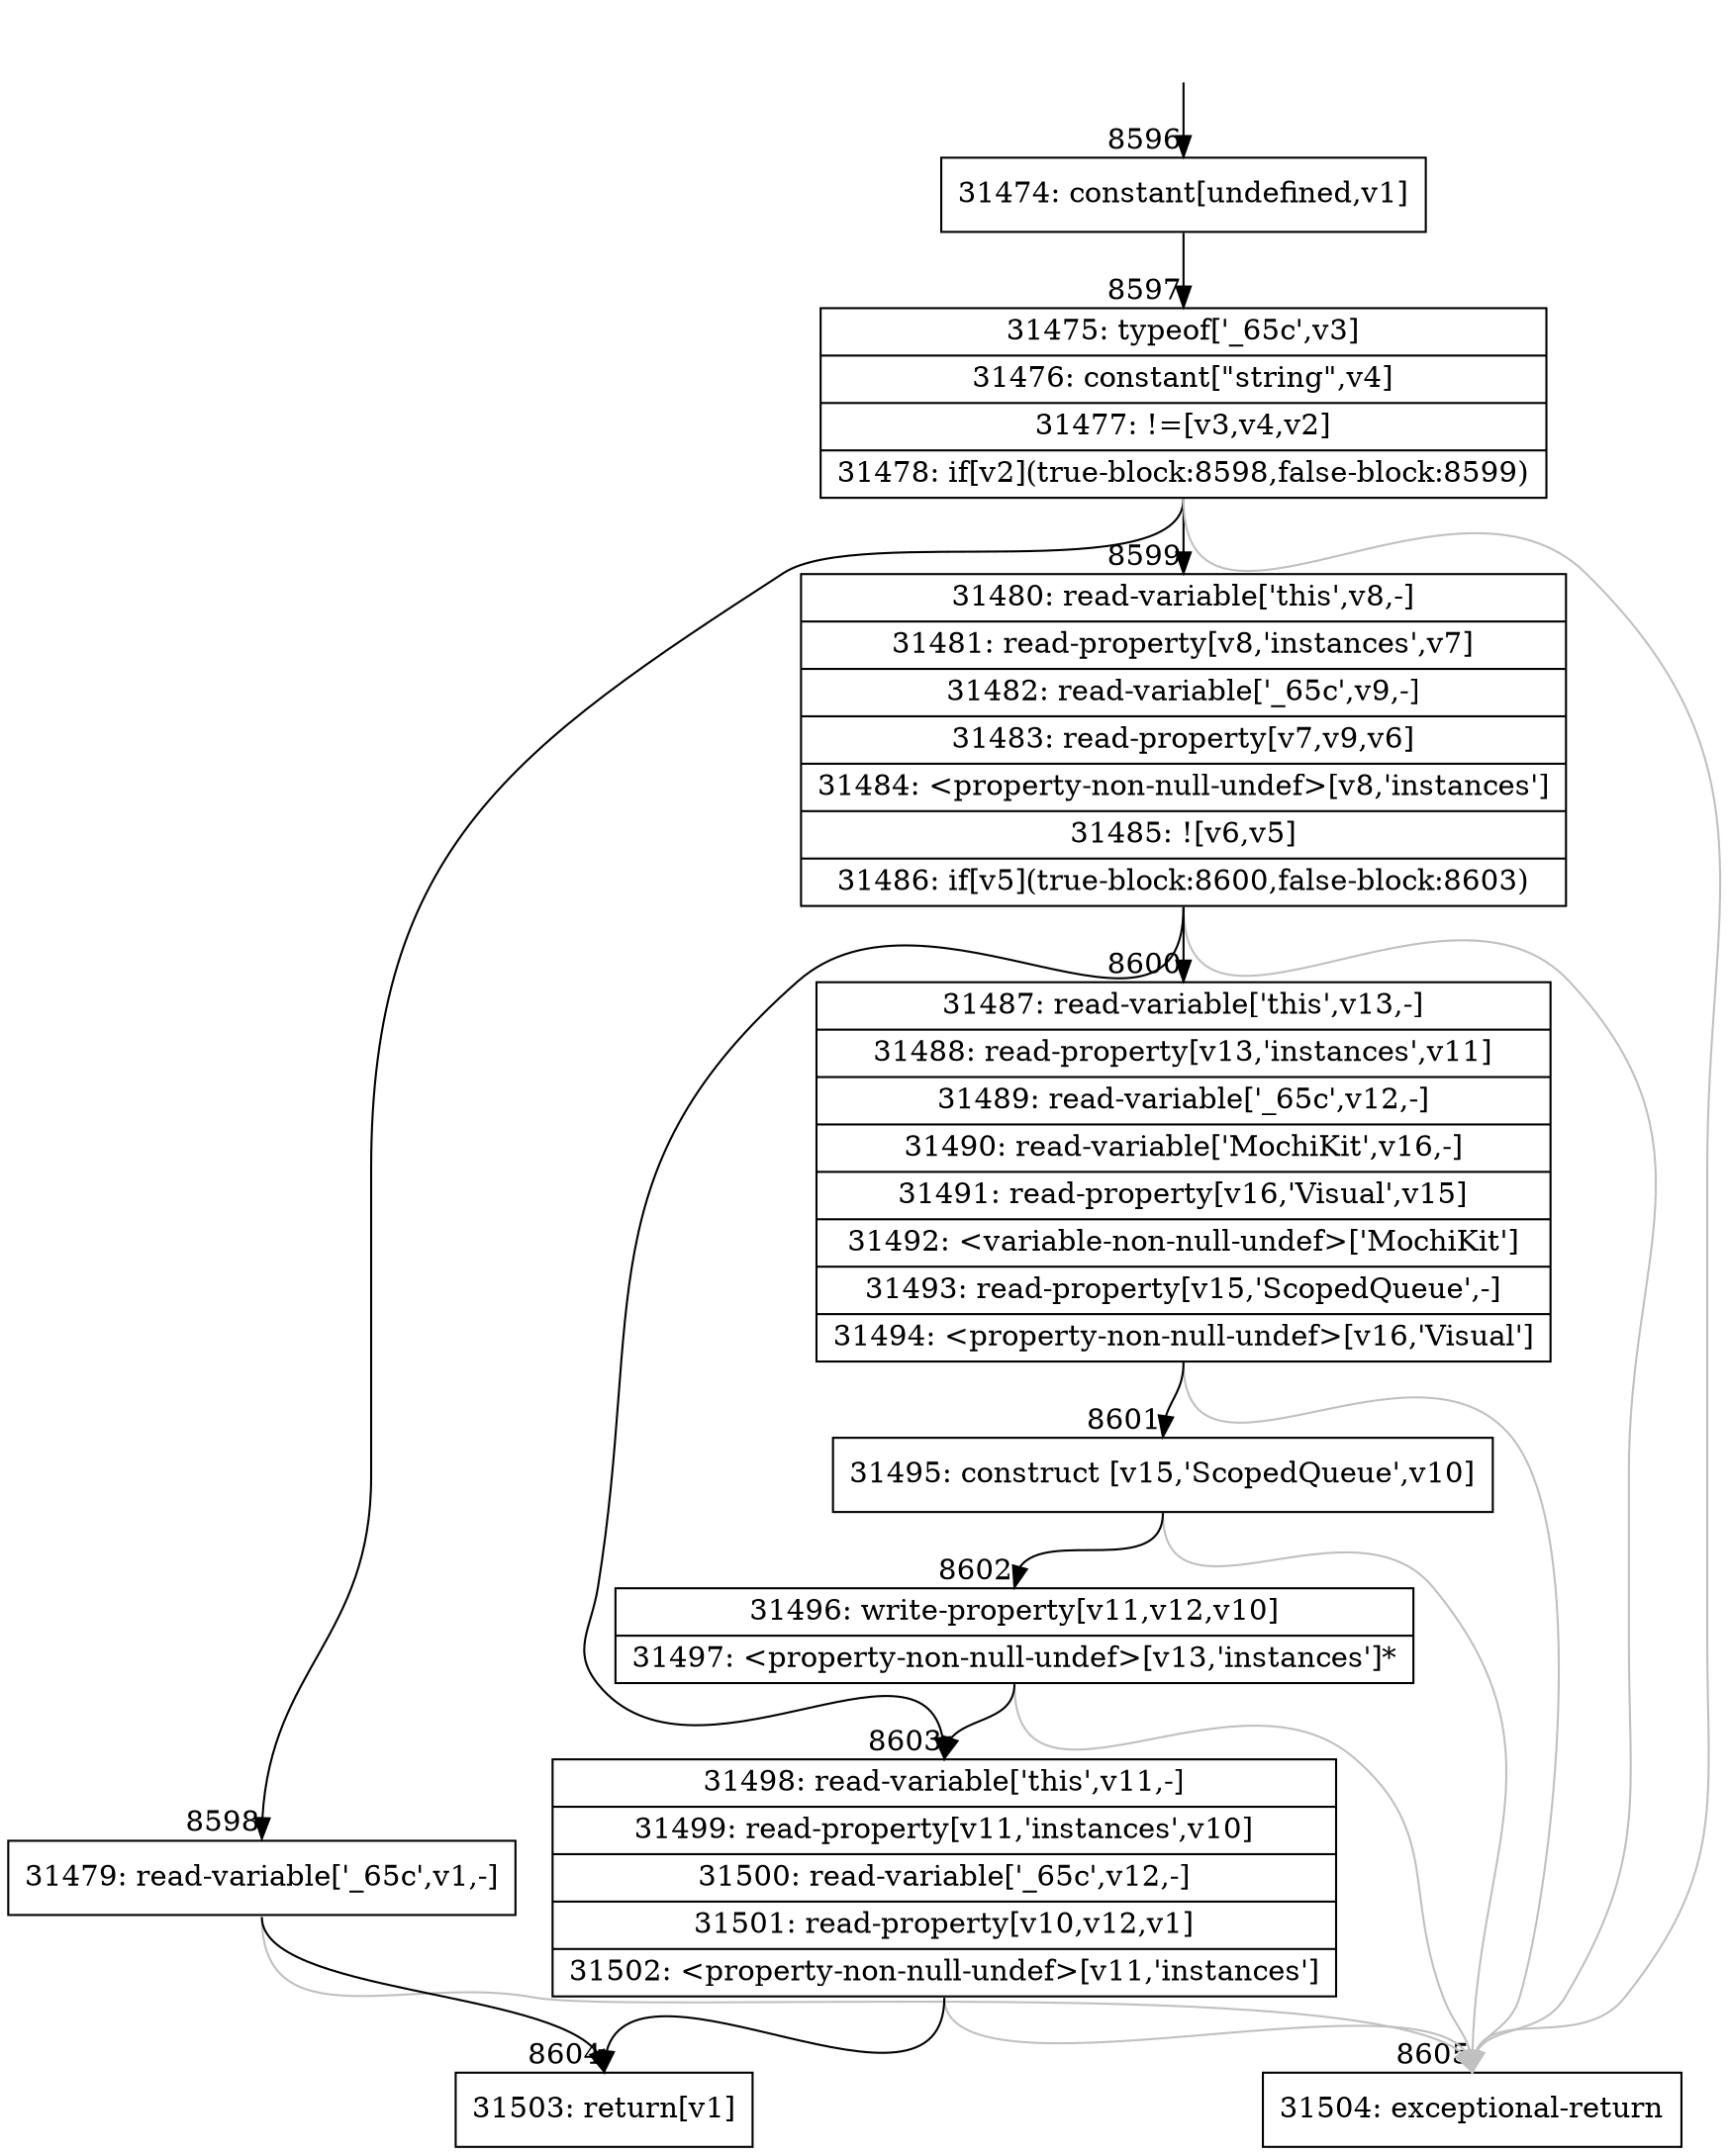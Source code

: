 digraph {
rankdir="TD"
BB_entry580[shape=none,label=""];
BB_entry580 -> BB8596 [tailport=s, headport=n, headlabel="    8596"]
BB8596 [shape=record label="{31474: constant[undefined,v1]}" ] 
BB8596 -> BB8597 [tailport=s, headport=n, headlabel="      8597"]
BB8597 [shape=record label="{31475: typeof['_65c',v3]|31476: constant[\"string\",v4]|31477: !=[v3,v4,v2]|31478: if[v2](true-block:8598,false-block:8599)}" ] 
BB8597 -> BB8598 [tailport=s, headport=n, headlabel="      8598"]
BB8597 -> BB8599 [tailport=s, headport=n, headlabel="      8599"]
BB8597 -> BB8605 [tailport=s, headport=n, color=gray, headlabel="      8605"]
BB8598 [shape=record label="{31479: read-variable['_65c',v1,-]}" ] 
BB8598 -> BB8604 [tailport=s, headport=n, headlabel="      8604"]
BB8598 -> BB8605 [tailport=s, headport=n, color=gray]
BB8599 [shape=record label="{31480: read-variable['this',v8,-]|31481: read-property[v8,'instances',v7]|31482: read-variable['_65c',v9,-]|31483: read-property[v7,v9,v6]|31484: \<property-non-null-undef\>[v8,'instances']|31485: ![v6,v5]|31486: if[v5](true-block:8600,false-block:8603)}" ] 
BB8599 -> BB8600 [tailport=s, headport=n, headlabel="      8600"]
BB8599 -> BB8603 [tailport=s, headport=n, headlabel="      8603"]
BB8599 -> BB8605 [tailport=s, headport=n, color=gray]
BB8600 [shape=record label="{31487: read-variable['this',v13,-]|31488: read-property[v13,'instances',v11]|31489: read-variable['_65c',v12,-]|31490: read-variable['MochiKit',v16,-]|31491: read-property[v16,'Visual',v15]|31492: \<variable-non-null-undef\>['MochiKit']|31493: read-property[v15,'ScopedQueue',-]|31494: \<property-non-null-undef\>[v16,'Visual']}" ] 
BB8600 -> BB8601 [tailport=s, headport=n, headlabel="      8601"]
BB8600 -> BB8605 [tailport=s, headport=n, color=gray]
BB8601 [shape=record label="{31495: construct [v15,'ScopedQueue',v10]}" ] 
BB8601 -> BB8602 [tailport=s, headport=n, headlabel="      8602"]
BB8601 -> BB8605 [tailport=s, headport=n, color=gray]
BB8602 [shape=record label="{31496: write-property[v11,v12,v10]|31497: \<property-non-null-undef\>[v13,'instances']*}" ] 
BB8602 -> BB8603 [tailport=s, headport=n]
BB8602 -> BB8605 [tailport=s, headport=n, color=gray]
BB8603 [shape=record label="{31498: read-variable['this',v11,-]|31499: read-property[v11,'instances',v10]|31500: read-variable['_65c',v12,-]|31501: read-property[v10,v12,v1]|31502: \<property-non-null-undef\>[v11,'instances']}" ] 
BB8603 -> BB8604 [tailport=s, headport=n]
BB8603 -> BB8605 [tailport=s, headport=n, color=gray]
BB8604 [shape=record label="{31503: return[v1]}" ] 
BB8605 [shape=record label="{31504: exceptional-return}" ] 
//#$~ 6168
}
